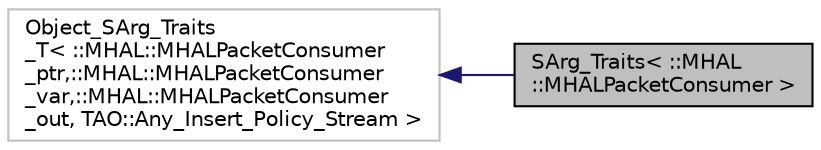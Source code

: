digraph "SArg_Traits&lt; ::MHAL::MHALPacketConsumer &gt;"
{
 // INTERACTIVE_SVG=YES
  edge [fontname="Helvetica",fontsize="10",labelfontname="Helvetica",labelfontsize="10"];
  node [fontname="Helvetica",fontsize="10",shape=record];
  rankdir="LR";
  Node1 [label="SArg_Traits\< ::MHAL\l::MHALPacketConsumer \>",height=0.2,width=0.4,color="black", fillcolor="grey75", style="filled", fontcolor="black"];
  Node2 -> Node1 [dir="back",color="midnightblue",fontsize="10",style="solid",fontname="Helvetica"];
  Node2 [label="Object_SArg_Traits\l_T\< ::MHAL::MHALPacketConsumer\l_ptr,::MHAL::MHALPacketConsumer\l_var,::MHAL::MHALPacketConsumer\l_out, TAO::Any_Insert_Policy_Stream \>",height=0.2,width=0.4,color="grey75", fillcolor="white", style="filled"];
}
